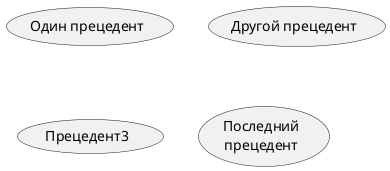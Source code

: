 @startuml Example

(Один прецедент)
(Другой прецедент) as (UC2)
usecase Прецедент3
usecase (Последний\nпрецедент) as UC4

@enduml
